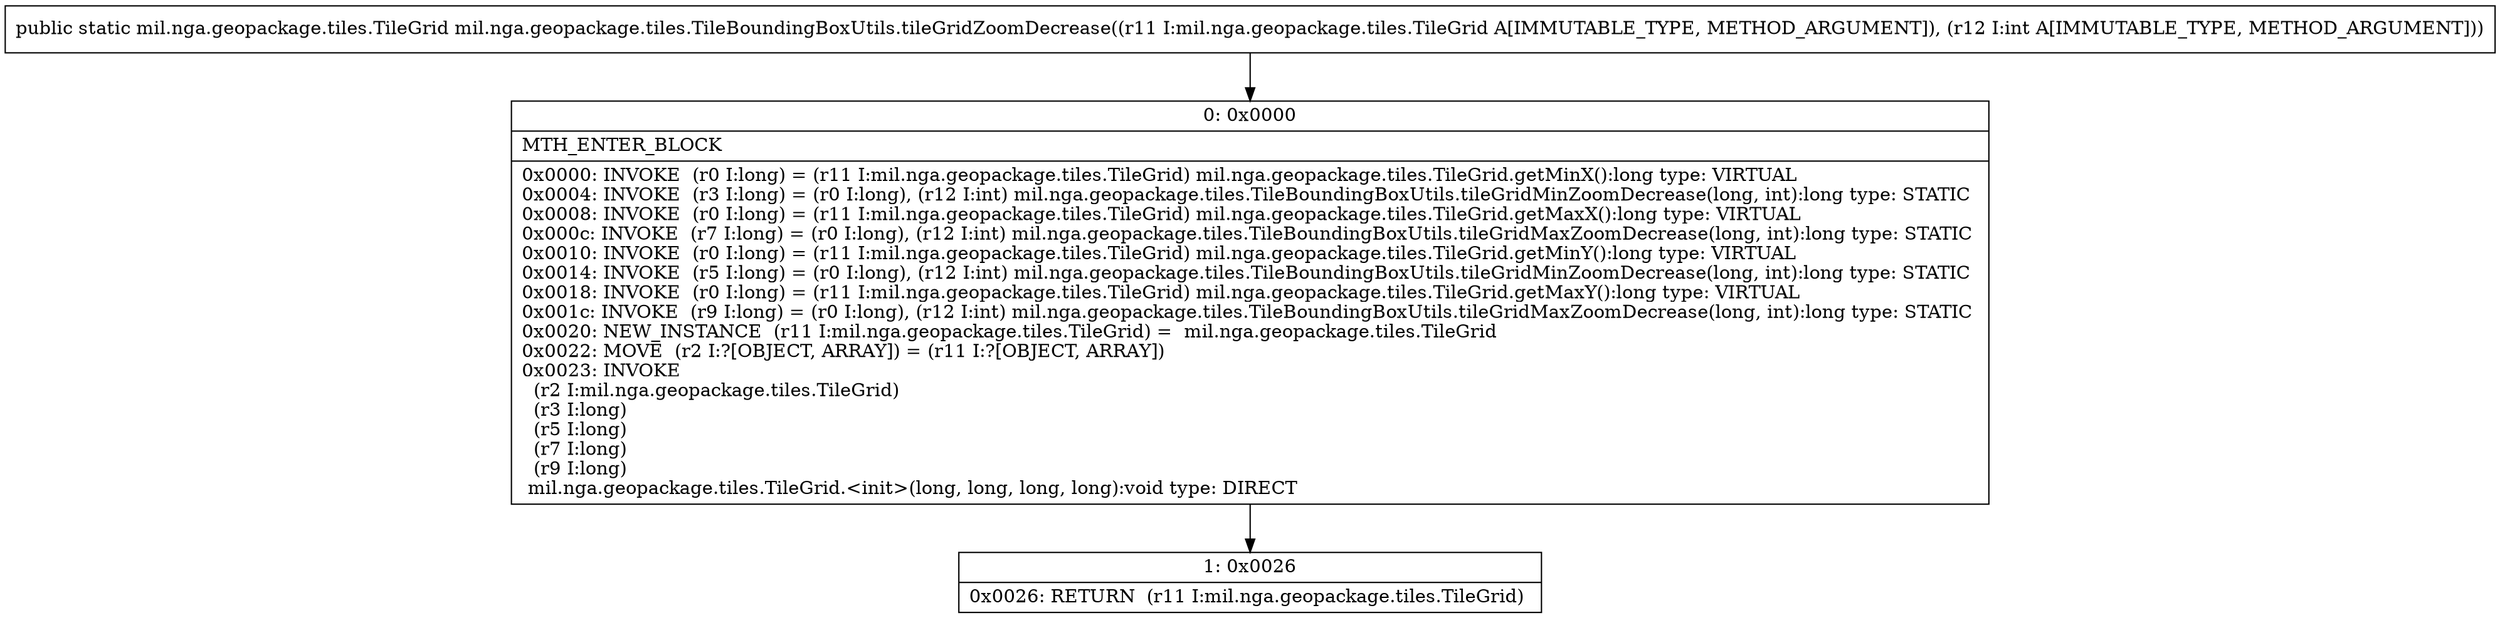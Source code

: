 digraph "CFG formil.nga.geopackage.tiles.TileBoundingBoxUtils.tileGridZoomDecrease(Lmil\/nga\/geopackage\/tiles\/TileGrid;I)Lmil\/nga\/geopackage\/tiles\/TileGrid;" {
Node_0 [shape=record,label="{0\:\ 0x0000|MTH_ENTER_BLOCK\l|0x0000: INVOKE  (r0 I:long) = (r11 I:mil.nga.geopackage.tiles.TileGrid) mil.nga.geopackage.tiles.TileGrid.getMinX():long type: VIRTUAL \l0x0004: INVOKE  (r3 I:long) = (r0 I:long), (r12 I:int) mil.nga.geopackage.tiles.TileBoundingBoxUtils.tileGridMinZoomDecrease(long, int):long type: STATIC \l0x0008: INVOKE  (r0 I:long) = (r11 I:mil.nga.geopackage.tiles.TileGrid) mil.nga.geopackage.tiles.TileGrid.getMaxX():long type: VIRTUAL \l0x000c: INVOKE  (r7 I:long) = (r0 I:long), (r12 I:int) mil.nga.geopackage.tiles.TileBoundingBoxUtils.tileGridMaxZoomDecrease(long, int):long type: STATIC \l0x0010: INVOKE  (r0 I:long) = (r11 I:mil.nga.geopackage.tiles.TileGrid) mil.nga.geopackage.tiles.TileGrid.getMinY():long type: VIRTUAL \l0x0014: INVOKE  (r5 I:long) = (r0 I:long), (r12 I:int) mil.nga.geopackage.tiles.TileBoundingBoxUtils.tileGridMinZoomDecrease(long, int):long type: STATIC \l0x0018: INVOKE  (r0 I:long) = (r11 I:mil.nga.geopackage.tiles.TileGrid) mil.nga.geopackage.tiles.TileGrid.getMaxY():long type: VIRTUAL \l0x001c: INVOKE  (r9 I:long) = (r0 I:long), (r12 I:int) mil.nga.geopackage.tiles.TileBoundingBoxUtils.tileGridMaxZoomDecrease(long, int):long type: STATIC \l0x0020: NEW_INSTANCE  (r11 I:mil.nga.geopackage.tiles.TileGrid) =  mil.nga.geopackage.tiles.TileGrid \l0x0022: MOVE  (r2 I:?[OBJECT, ARRAY]) = (r11 I:?[OBJECT, ARRAY]) \l0x0023: INVOKE  \l  (r2 I:mil.nga.geopackage.tiles.TileGrid)\l  (r3 I:long)\l  (r5 I:long)\l  (r7 I:long)\l  (r9 I:long)\l mil.nga.geopackage.tiles.TileGrid.\<init\>(long, long, long, long):void type: DIRECT \l}"];
Node_1 [shape=record,label="{1\:\ 0x0026|0x0026: RETURN  (r11 I:mil.nga.geopackage.tiles.TileGrid) \l}"];
MethodNode[shape=record,label="{public static mil.nga.geopackage.tiles.TileGrid mil.nga.geopackage.tiles.TileBoundingBoxUtils.tileGridZoomDecrease((r11 I:mil.nga.geopackage.tiles.TileGrid A[IMMUTABLE_TYPE, METHOD_ARGUMENT]), (r12 I:int A[IMMUTABLE_TYPE, METHOD_ARGUMENT])) }"];
MethodNode -> Node_0;
Node_0 -> Node_1;
}

